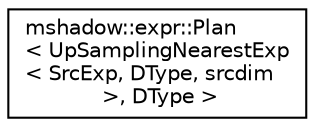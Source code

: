 digraph "Graphical Class Hierarchy"
{
 // LATEX_PDF_SIZE
  edge [fontname="Helvetica",fontsize="10",labelfontname="Helvetica",labelfontsize="10"];
  node [fontname="Helvetica",fontsize="10",shape=record];
  rankdir="LR";
  Node0 [label="mshadow::expr::Plan\l\< UpSamplingNearestExp\l\< SrcExp, DType, srcdim\l \>, DType \>",height=0.2,width=0.4,color="black", fillcolor="white", style="filled",URL="$structmshadow_1_1expr_1_1Plan_3_01UpSamplingNearestExp_3_01SrcExp_00_01DType_00_01srcdim_01_4_00_01DType_01_4.html",tooltip=" "];
}
